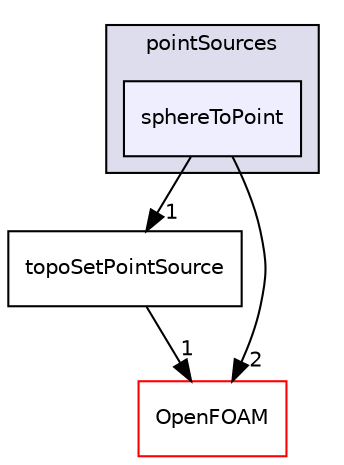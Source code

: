 digraph "src/meshTools/sets/pointSources/sphereToPoint" {
  bgcolor=transparent;
  compound=true
  node [ fontsize="10", fontname="Helvetica"];
  edge [ labelfontsize="10", labelfontname="Helvetica"];
  subgraph clusterdir_f5d832cf273a27220e4567749720079c {
    graph [ bgcolor="#ddddee", pencolor="black", label="pointSources" fontname="Helvetica", fontsize="10", URL="dir_f5d832cf273a27220e4567749720079c.html"]
  dir_57d43f651d8bbbd0d9c57c647ccb5dae [shape=box, label="sphereToPoint", style="filled", fillcolor="#eeeeff", pencolor="black", URL="dir_57d43f651d8bbbd0d9c57c647ccb5dae.html"];
  }
  dir_39f72778dc80ef60334a244d2f018ed2 [shape=box label="topoSetPointSource" URL="dir_39f72778dc80ef60334a244d2f018ed2.html"];
  dir_c5473ff19b20e6ec4dfe5c310b3778a8 [shape=box label="OpenFOAM" color="red" URL="dir_c5473ff19b20e6ec4dfe5c310b3778a8.html"];
  dir_57d43f651d8bbbd0d9c57c647ccb5dae->dir_39f72778dc80ef60334a244d2f018ed2 [headlabel="1", labeldistance=1.5 headhref="dir_002109_002111.html"];
  dir_57d43f651d8bbbd0d9c57c647ccb5dae->dir_c5473ff19b20e6ec4dfe5c310b3778a8 [headlabel="2", labeldistance=1.5 headhref="dir_002109_002151.html"];
  dir_39f72778dc80ef60334a244d2f018ed2->dir_c5473ff19b20e6ec4dfe5c310b3778a8 [headlabel="1", labeldistance=1.5 headhref="dir_002111_002151.html"];
}
